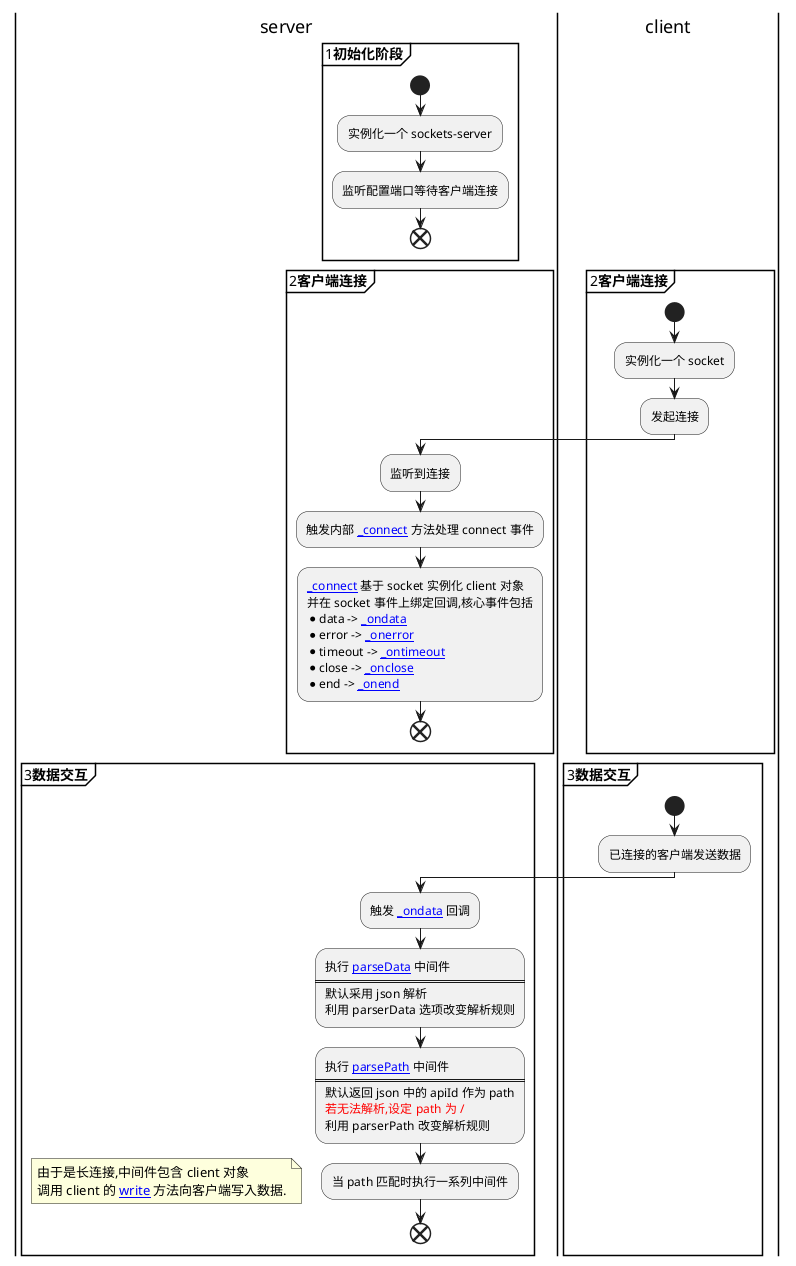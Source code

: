 @startuml

!define c  |client|
!define s  |server|
!define _connect  [[https://github.com/zenHeart/sockets-server/blob/develop/src/ClientServer.js#L267 _connect]]
!define _ondata  [[https://github.com/zenHeart/sockets-server/blob/develop/src/Client.js#L104 _ondata]]
!define _onerror  [[https://github.com/zenHeart/sockets-server/blob/develop/src/Client.js#L111 _onerror]]
!define _ontimeout  [[https://github.com/zenHeart/sockets-server/blob/develop/src/Client.js#L116 _ontimeout]]
!define _onclose [[https://github.com/zenHeart/sockets-server/blob/develop/src/Client.js#L122 _onclose]]
!define _onend [[https://github.com/zenHeart/sockets-server/blob/develop/src/Client.js#L128 _onend]]
!define parseData [[https://github.com/zenHeart/sockets-server/blob/develop/src/middlerware/parseData.js parseData]]
!define parsePath [[https://github.com/zenHeart/sockets-server/blob/develop/src/middlerware/parsePath.js parsePath]]
!define write [[https://github.com/zenHeart/sockets-server/blob/develop/src/ClientServer.js#L140 write]]

s
partition 1**初始化阶段** {
start
:实例化一个 sockets-server;
:监听配置端口等待客户端连接;
end
}

partition  2**客户端连接** {
c
start
:实例化一个 socket;
:发起连接;
s
:监听到连接;
:触发内部 _connect 方法处理 connect 事件;
:_connect 基于 socket 实例化 client 对象\n\
并在 socket 事件上绑定回调,核心事件包括\n\
*data -> _ondata\n\
*error -> _onerror\n\
*timeout -> _ontimeout\n\
*close -> _onclose\n\
*end -> _onend;
end;
}

partition 3**数据交互** {
c
start
:已连接的客户端发送数据;
s
:触发 _ondata 回调;
:执行 parseData 中间件\n\
=====\n\
默认采用 json 解析\n\
利用 parserData 选项改变解析规则;
:执行 parsePath 中间件\n\
=====\n\
默认返回 json 中的 apiId 作为 path\n\
<color:red>若无法解析,设定 path 为 /</color>\n\
利用 parserPath 改变解析规则;
:当 path 匹配时执行一系列中间件;
floating note left
由于是长连接,中间件包含 client 对象
调用 client 的 write 方法向客户端写入数据.
end note
end
}
@enduml